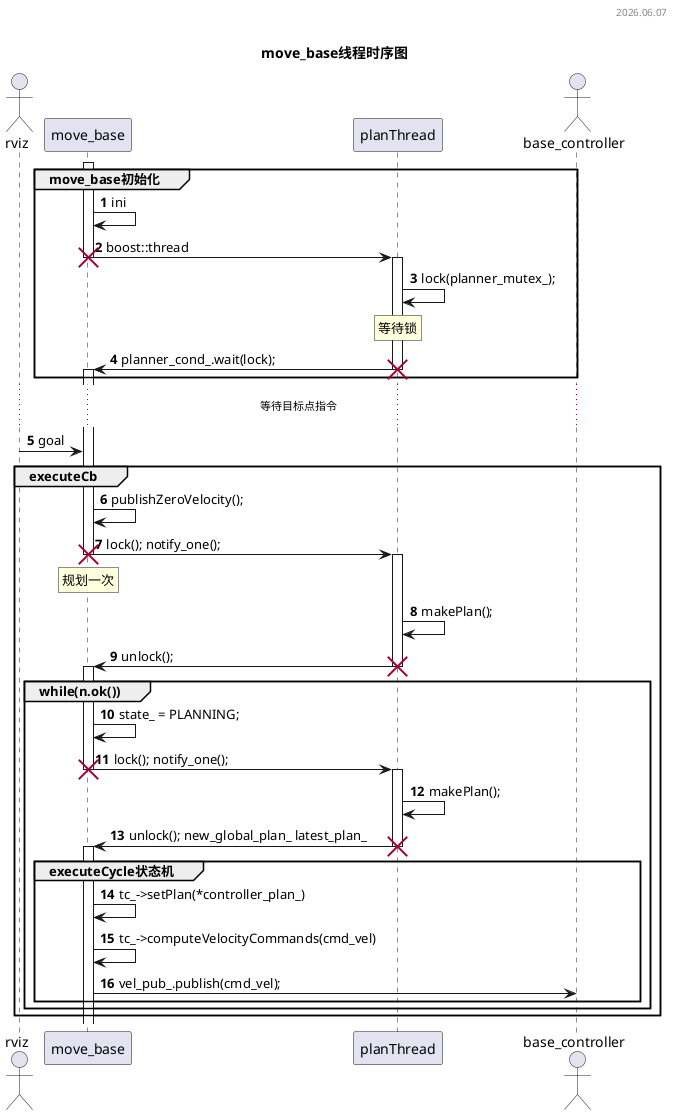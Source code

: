 @startuml move_base
title move_base线程时序图
header %date("yyyy.MM.dd") \n
autonumber
actor rviz
participant move_base
participant planThread
actor base_controller
group move_base初始化
activate move_base
move_base -> move_base : ini
move_base -> planThread : boost::thread
destroy move_base
activate planThread
planThread -> planThread : lock(planner_mutex_);
rnote over planThread : 等待锁
planThread -> move_base : planner_cond_.wait(lock);
destroy planThread
activate move_base
end
... 等待目标点指令 ...
rviz -> move_base : goal
group executeCb
move_base -> move_base : publishZeroVelocity();
move_base -> planThread : lock(); notify_one();
rnote over move_base : 规划一次
destroy move_base
activate planThread
planThread -> planThread : makePlan();
planThread -> move_base : unlock();
destroy planThread
activate move_base
group while(n.ok())
move_base -> move_base : state_ = PLANNING;
move_base -> planThread : lock(); notify_one();
destroy move_base
activate planThread
planThread -> planThread : makePlan();
planThread -> move_base : unlock(); new_global_plan_ latest_plan_
destroy planThread
activate move_base
group executeCycle状态机
move_base -> move_base : tc_->setPlan(*controller_plan_)
move_base -> move_base : tc_->computeVelocityCommands(cmd_vel)
move_base -> base_controller : vel_pub_.publish(cmd_vel);
end
end
end
@enduml